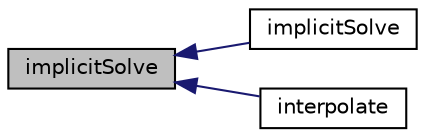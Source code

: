 digraph "implicitSolve"
{
  bgcolor="transparent";
  edge [fontname="Helvetica",fontsize="10",labelfontname="Helvetica",labelfontsize="10"];
  node [fontname="Helvetica",fontsize="10",shape=record];
  rankdir="LR";
  Node1 [label="implicitSolve",height=0.2,width=0.4,color="black", fillcolor="grey75", style="filled", fontcolor="black"];
  Node1 -> Node2 [dir="back",color="midnightblue",fontsize="10",style="solid",fontname="Helvetica"];
  Node2 [label="implicitSolve",height=0.2,width=0.4,color="black",URL="$a10792.html#a4292d299176c1fd4e3412b610b48091d"];
  Node1 -> Node3 [dir="back",color="midnightblue",fontsize="10",style="solid",fontname="Helvetica"];
  Node3 [label="interpolate",height=0.2,width=0.4,color="black",URL="$a10792.html#a4af43c1eb899cea598bb952c0b19e55d"];
}
